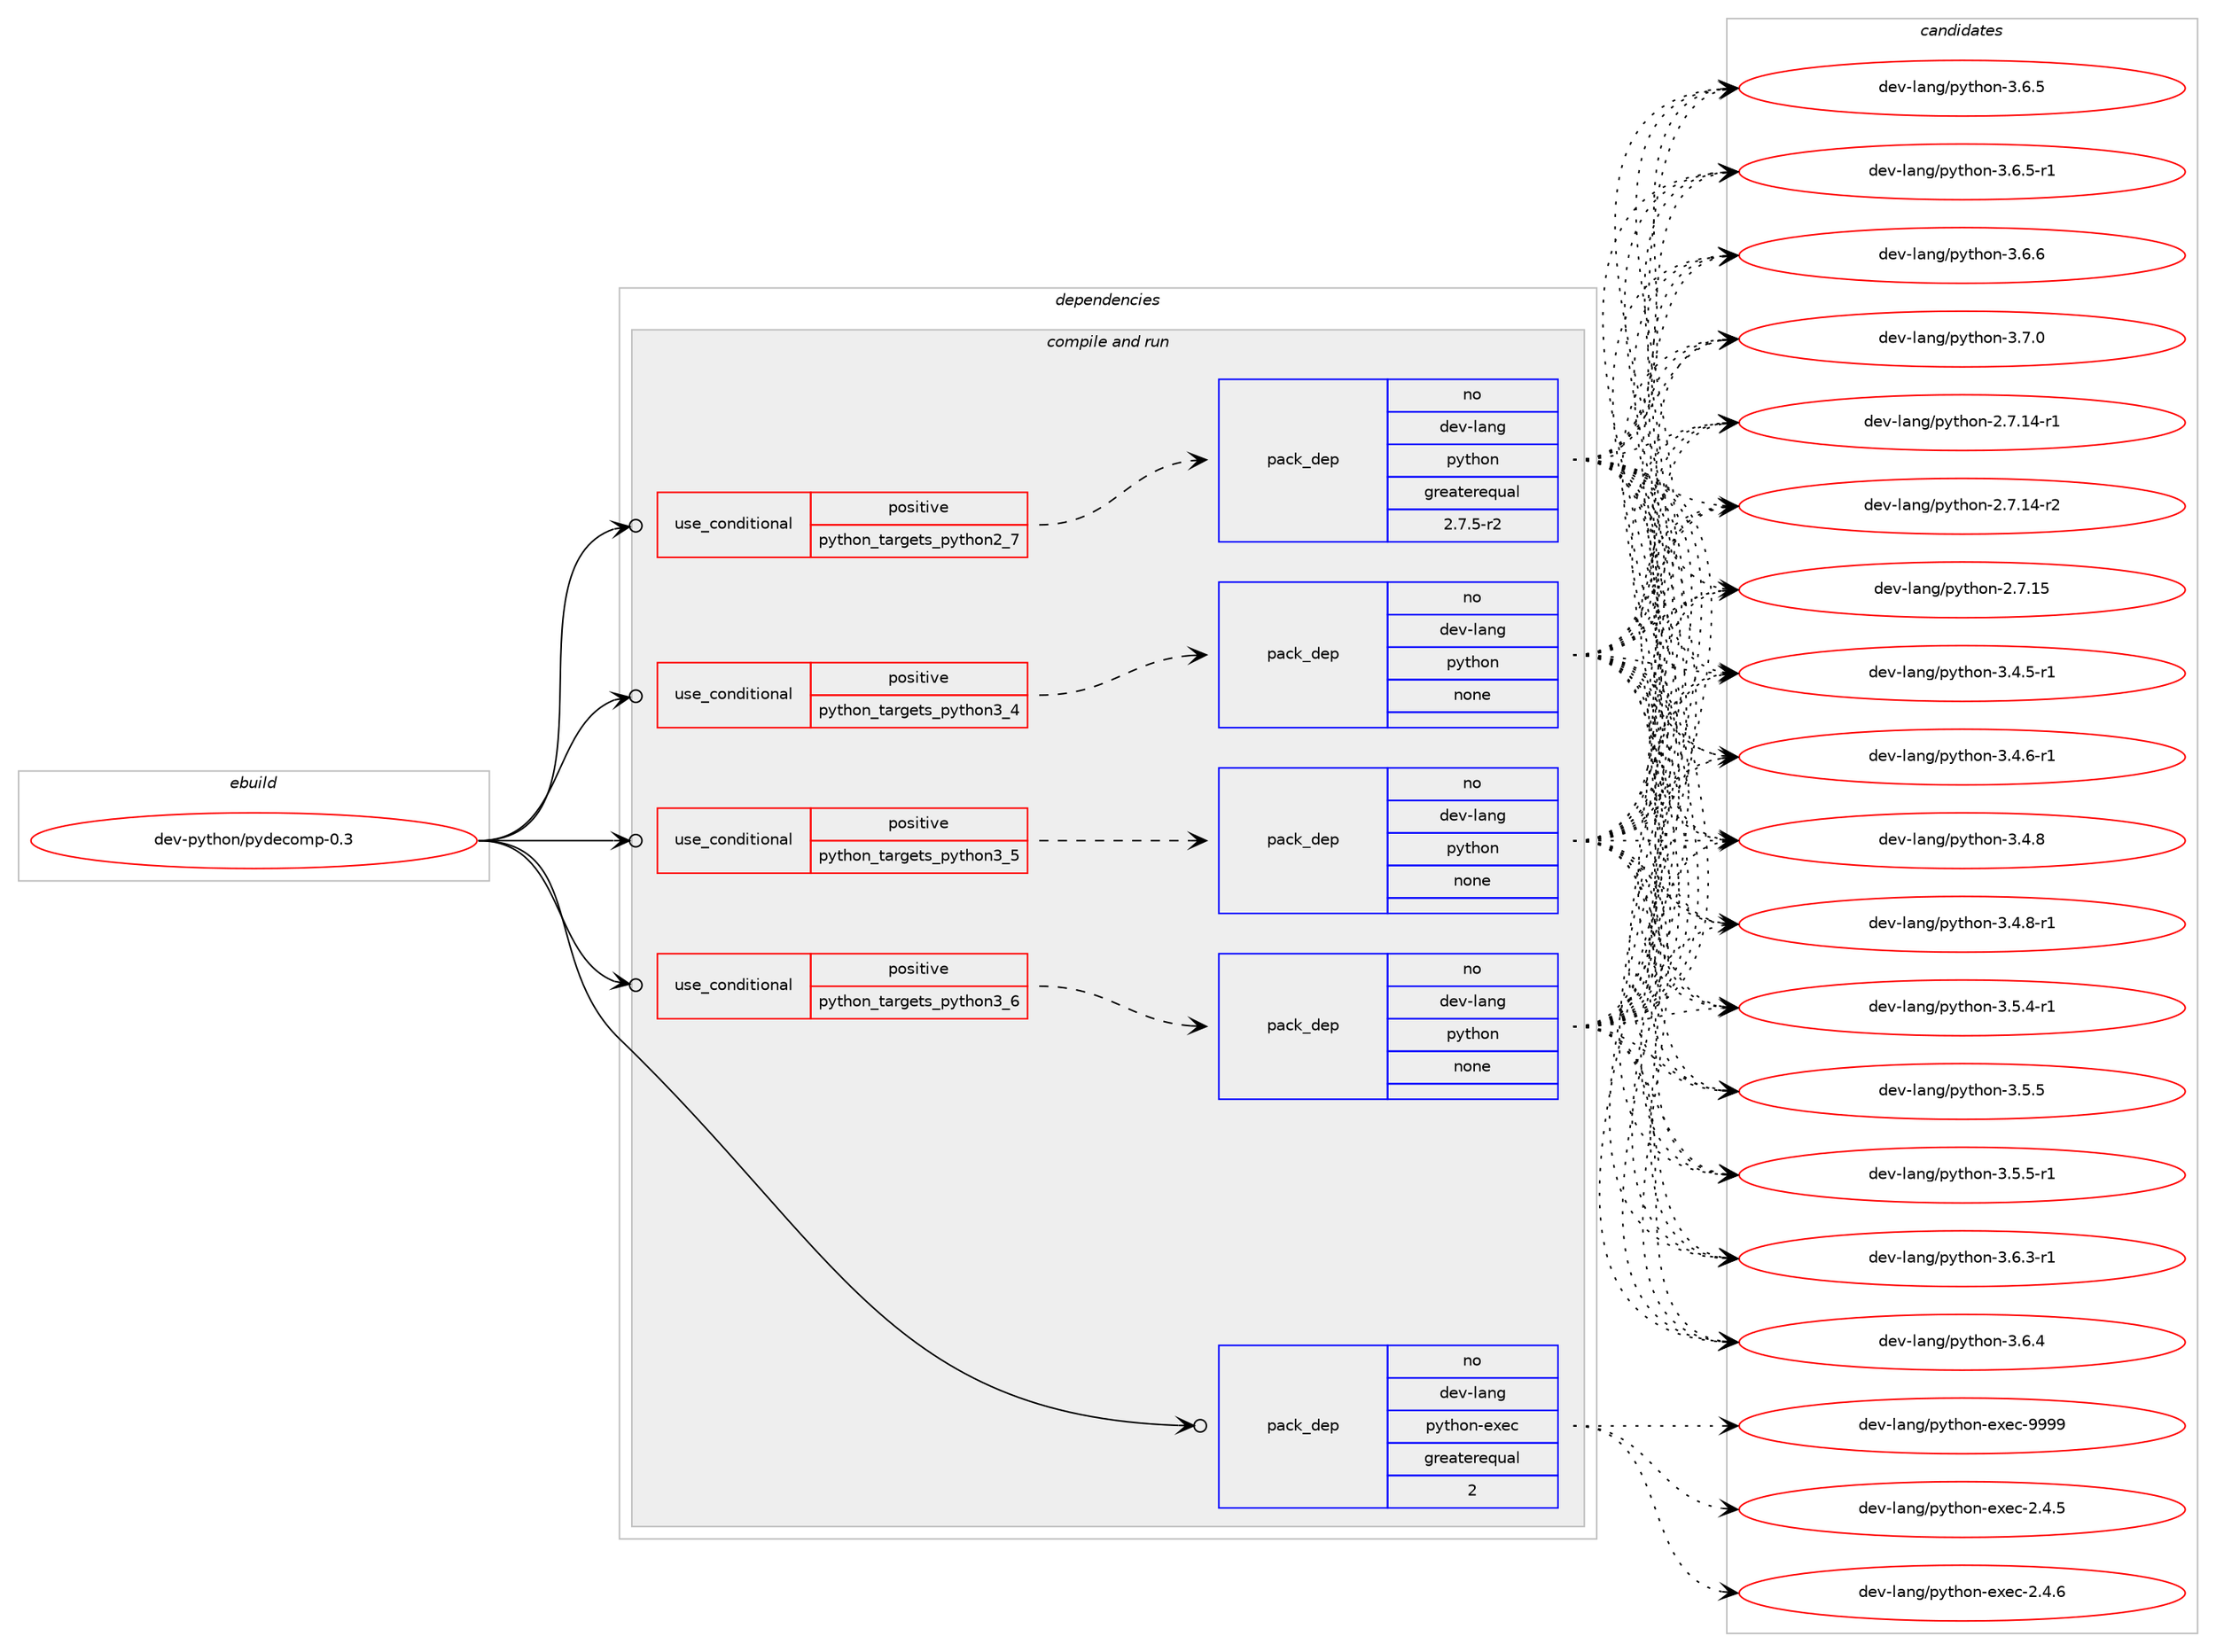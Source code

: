 digraph prolog {

# *************
# Graph options
# *************

newrank=true;
concentrate=true;
compound=true;
graph [rankdir=LR,fontname=Helvetica,fontsize=10,ranksep=1.5];#, ranksep=2.5, nodesep=0.2];
edge  [arrowhead=vee];
node  [fontname=Helvetica,fontsize=10];

# **********
# The ebuild
# **********

subgraph cluster_leftcol {
color=gray;
rank=same;
label=<<i>ebuild</i>>;
id [label="dev-python/pydecomp-0.3", color=red, width=4, href="../dev-python/pydecomp-0.3.svg"];
}

# ****************
# The dependencies
# ****************

subgraph cluster_midcol {
color=gray;
label=<<i>dependencies</i>>;
subgraph cluster_compile {
fillcolor="#eeeeee";
style=filled;
label=<<i>compile</i>>;
}
subgraph cluster_compileandrun {
fillcolor="#eeeeee";
style=filled;
label=<<i>compile and run</i>>;
subgraph cond1843 {
dependency6478 [label=<<TABLE BORDER="0" CELLBORDER="1" CELLSPACING="0" CELLPADDING="4"><TR><TD ROWSPAN="3" CELLPADDING="10">use_conditional</TD></TR><TR><TD>positive</TD></TR><TR><TD>python_targets_python2_7</TD></TR></TABLE>>, shape=none, color=red];
subgraph pack4503 {
dependency6479 [label=<<TABLE BORDER="0" CELLBORDER="1" CELLSPACING="0" CELLPADDING="4" WIDTH="220"><TR><TD ROWSPAN="6" CELLPADDING="30">pack_dep</TD></TR><TR><TD WIDTH="110">no</TD></TR><TR><TD>dev-lang</TD></TR><TR><TD>python</TD></TR><TR><TD>greaterequal</TD></TR><TR><TD>2.7.5-r2</TD></TR></TABLE>>, shape=none, color=blue];
}
dependency6478:e -> dependency6479:w [weight=20,style="dashed",arrowhead="vee"];
}
id:e -> dependency6478:w [weight=20,style="solid",arrowhead="odotvee"];
subgraph cond1844 {
dependency6480 [label=<<TABLE BORDER="0" CELLBORDER="1" CELLSPACING="0" CELLPADDING="4"><TR><TD ROWSPAN="3" CELLPADDING="10">use_conditional</TD></TR><TR><TD>positive</TD></TR><TR><TD>python_targets_python3_4</TD></TR></TABLE>>, shape=none, color=red];
subgraph pack4504 {
dependency6481 [label=<<TABLE BORDER="0" CELLBORDER="1" CELLSPACING="0" CELLPADDING="4" WIDTH="220"><TR><TD ROWSPAN="6" CELLPADDING="30">pack_dep</TD></TR><TR><TD WIDTH="110">no</TD></TR><TR><TD>dev-lang</TD></TR><TR><TD>python</TD></TR><TR><TD>none</TD></TR><TR><TD></TD></TR></TABLE>>, shape=none, color=blue];
}
dependency6480:e -> dependency6481:w [weight=20,style="dashed",arrowhead="vee"];
}
id:e -> dependency6480:w [weight=20,style="solid",arrowhead="odotvee"];
subgraph cond1845 {
dependency6482 [label=<<TABLE BORDER="0" CELLBORDER="1" CELLSPACING="0" CELLPADDING="4"><TR><TD ROWSPAN="3" CELLPADDING="10">use_conditional</TD></TR><TR><TD>positive</TD></TR><TR><TD>python_targets_python3_5</TD></TR></TABLE>>, shape=none, color=red];
subgraph pack4505 {
dependency6483 [label=<<TABLE BORDER="0" CELLBORDER="1" CELLSPACING="0" CELLPADDING="4" WIDTH="220"><TR><TD ROWSPAN="6" CELLPADDING="30">pack_dep</TD></TR><TR><TD WIDTH="110">no</TD></TR><TR><TD>dev-lang</TD></TR><TR><TD>python</TD></TR><TR><TD>none</TD></TR><TR><TD></TD></TR></TABLE>>, shape=none, color=blue];
}
dependency6482:e -> dependency6483:w [weight=20,style="dashed",arrowhead="vee"];
}
id:e -> dependency6482:w [weight=20,style="solid",arrowhead="odotvee"];
subgraph cond1846 {
dependency6484 [label=<<TABLE BORDER="0" CELLBORDER="1" CELLSPACING="0" CELLPADDING="4"><TR><TD ROWSPAN="3" CELLPADDING="10">use_conditional</TD></TR><TR><TD>positive</TD></TR><TR><TD>python_targets_python3_6</TD></TR></TABLE>>, shape=none, color=red];
subgraph pack4506 {
dependency6485 [label=<<TABLE BORDER="0" CELLBORDER="1" CELLSPACING="0" CELLPADDING="4" WIDTH="220"><TR><TD ROWSPAN="6" CELLPADDING="30">pack_dep</TD></TR><TR><TD WIDTH="110">no</TD></TR><TR><TD>dev-lang</TD></TR><TR><TD>python</TD></TR><TR><TD>none</TD></TR><TR><TD></TD></TR></TABLE>>, shape=none, color=blue];
}
dependency6484:e -> dependency6485:w [weight=20,style="dashed",arrowhead="vee"];
}
id:e -> dependency6484:w [weight=20,style="solid",arrowhead="odotvee"];
subgraph pack4507 {
dependency6486 [label=<<TABLE BORDER="0" CELLBORDER="1" CELLSPACING="0" CELLPADDING="4" WIDTH="220"><TR><TD ROWSPAN="6" CELLPADDING="30">pack_dep</TD></TR><TR><TD WIDTH="110">no</TD></TR><TR><TD>dev-lang</TD></TR><TR><TD>python-exec</TD></TR><TR><TD>greaterequal</TD></TR><TR><TD>2</TD></TR></TABLE>>, shape=none, color=blue];
}
id:e -> dependency6486:w [weight=20,style="solid",arrowhead="odotvee"];
}
subgraph cluster_run {
fillcolor="#eeeeee";
style=filled;
label=<<i>run</i>>;
}
}

# **************
# The candidates
# **************

subgraph cluster_choices {
rank=same;
color=gray;
label=<<i>candidates</i>>;

subgraph choice4503 {
color=black;
nodesep=1;
choice100101118451089711010347112121116104111110455046554649524511449 [label="dev-lang/python-2.7.14-r1", color=red, width=4,href="../dev-lang/python-2.7.14-r1.svg"];
choice100101118451089711010347112121116104111110455046554649524511450 [label="dev-lang/python-2.7.14-r2", color=red, width=4,href="../dev-lang/python-2.7.14-r2.svg"];
choice10010111845108971101034711212111610411111045504655464953 [label="dev-lang/python-2.7.15", color=red, width=4,href="../dev-lang/python-2.7.15.svg"];
choice1001011184510897110103471121211161041111104551465246534511449 [label="dev-lang/python-3.4.5-r1", color=red, width=4,href="../dev-lang/python-3.4.5-r1.svg"];
choice1001011184510897110103471121211161041111104551465246544511449 [label="dev-lang/python-3.4.6-r1", color=red, width=4,href="../dev-lang/python-3.4.6-r1.svg"];
choice100101118451089711010347112121116104111110455146524656 [label="dev-lang/python-3.4.8", color=red, width=4,href="../dev-lang/python-3.4.8.svg"];
choice1001011184510897110103471121211161041111104551465246564511449 [label="dev-lang/python-3.4.8-r1", color=red, width=4,href="../dev-lang/python-3.4.8-r1.svg"];
choice1001011184510897110103471121211161041111104551465346524511449 [label="dev-lang/python-3.5.4-r1", color=red, width=4,href="../dev-lang/python-3.5.4-r1.svg"];
choice100101118451089711010347112121116104111110455146534653 [label="dev-lang/python-3.5.5", color=red, width=4,href="../dev-lang/python-3.5.5.svg"];
choice1001011184510897110103471121211161041111104551465346534511449 [label="dev-lang/python-3.5.5-r1", color=red, width=4,href="../dev-lang/python-3.5.5-r1.svg"];
choice1001011184510897110103471121211161041111104551465446514511449 [label="dev-lang/python-3.6.3-r1", color=red, width=4,href="../dev-lang/python-3.6.3-r1.svg"];
choice100101118451089711010347112121116104111110455146544652 [label="dev-lang/python-3.6.4", color=red, width=4,href="../dev-lang/python-3.6.4.svg"];
choice100101118451089711010347112121116104111110455146544653 [label="dev-lang/python-3.6.5", color=red, width=4,href="../dev-lang/python-3.6.5.svg"];
choice1001011184510897110103471121211161041111104551465446534511449 [label="dev-lang/python-3.6.5-r1", color=red, width=4,href="../dev-lang/python-3.6.5-r1.svg"];
choice100101118451089711010347112121116104111110455146544654 [label="dev-lang/python-3.6.6", color=red, width=4,href="../dev-lang/python-3.6.6.svg"];
choice100101118451089711010347112121116104111110455146554648 [label="dev-lang/python-3.7.0", color=red, width=4,href="../dev-lang/python-3.7.0.svg"];
dependency6479:e -> choice100101118451089711010347112121116104111110455046554649524511449:w [style=dotted,weight="100"];
dependency6479:e -> choice100101118451089711010347112121116104111110455046554649524511450:w [style=dotted,weight="100"];
dependency6479:e -> choice10010111845108971101034711212111610411111045504655464953:w [style=dotted,weight="100"];
dependency6479:e -> choice1001011184510897110103471121211161041111104551465246534511449:w [style=dotted,weight="100"];
dependency6479:e -> choice1001011184510897110103471121211161041111104551465246544511449:w [style=dotted,weight="100"];
dependency6479:e -> choice100101118451089711010347112121116104111110455146524656:w [style=dotted,weight="100"];
dependency6479:e -> choice1001011184510897110103471121211161041111104551465246564511449:w [style=dotted,weight="100"];
dependency6479:e -> choice1001011184510897110103471121211161041111104551465346524511449:w [style=dotted,weight="100"];
dependency6479:e -> choice100101118451089711010347112121116104111110455146534653:w [style=dotted,weight="100"];
dependency6479:e -> choice1001011184510897110103471121211161041111104551465346534511449:w [style=dotted,weight="100"];
dependency6479:e -> choice1001011184510897110103471121211161041111104551465446514511449:w [style=dotted,weight="100"];
dependency6479:e -> choice100101118451089711010347112121116104111110455146544652:w [style=dotted,weight="100"];
dependency6479:e -> choice100101118451089711010347112121116104111110455146544653:w [style=dotted,weight="100"];
dependency6479:e -> choice1001011184510897110103471121211161041111104551465446534511449:w [style=dotted,weight="100"];
dependency6479:e -> choice100101118451089711010347112121116104111110455146544654:w [style=dotted,weight="100"];
dependency6479:e -> choice100101118451089711010347112121116104111110455146554648:w [style=dotted,weight="100"];
}
subgraph choice4504 {
color=black;
nodesep=1;
choice100101118451089711010347112121116104111110455046554649524511449 [label="dev-lang/python-2.7.14-r1", color=red, width=4,href="../dev-lang/python-2.7.14-r1.svg"];
choice100101118451089711010347112121116104111110455046554649524511450 [label="dev-lang/python-2.7.14-r2", color=red, width=4,href="../dev-lang/python-2.7.14-r2.svg"];
choice10010111845108971101034711212111610411111045504655464953 [label="dev-lang/python-2.7.15", color=red, width=4,href="../dev-lang/python-2.7.15.svg"];
choice1001011184510897110103471121211161041111104551465246534511449 [label="dev-lang/python-3.4.5-r1", color=red, width=4,href="../dev-lang/python-3.4.5-r1.svg"];
choice1001011184510897110103471121211161041111104551465246544511449 [label="dev-lang/python-3.4.6-r1", color=red, width=4,href="../dev-lang/python-3.4.6-r1.svg"];
choice100101118451089711010347112121116104111110455146524656 [label="dev-lang/python-3.4.8", color=red, width=4,href="../dev-lang/python-3.4.8.svg"];
choice1001011184510897110103471121211161041111104551465246564511449 [label="dev-lang/python-3.4.8-r1", color=red, width=4,href="../dev-lang/python-3.4.8-r1.svg"];
choice1001011184510897110103471121211161041111104551465346524511449 [label="dev-lang/python-3.5.4-r1", color=red, width=4,href="../dev-lang/python-3.5.4-r1.svg"];
choice100101118451089711010347112121116104111110455146534653 [label="dev-lang/python-3.5.5", color=red, width=4,href="../dev-lang/python-3.5.5.svg"];
choice1001011184510897110103471121211161041111104551465346534511449 [label="dev-lang/python-3.5.5-r1", color=red, width=4,href="../dev-lang/python-3.5.5-r1.svg"];
choice1001011184510897110103471121211161041111104551465446514511449 [label="dev-lang/python-3.6.3-r1", color=red, width=4,href="../dev-lang/python-3.6.3-r1.svg"];
choice100101118451089711010347112121116104111110455146544652 [label="dev-lang/python-3.6.4", color=red, width=4,href="../dev-lang/python-3.6.4.svg"];
choice100101118451089711010347112121116104111110455146544653 [label="dev-lang/python-3.6.5", color=red, width=4,href="../dev-lang/python-3.6.5.svg"];
choice1001011184510897110103471121211161041111104551465446534511449 [label="dev-lang/python-3.6.5-r1", color=red, width=4,href="../dev-lang/python-3.6.5-r1.svg"];
choice100101118451089711010347112121116104111110455146544654 [label="dev-lang/python-3.6.6", color=red, width=4,href="../dev-lang/python-3.6.6.svg"];
choice100101118451089711010347112121116104111110455146554648 [label="dev-lang/python-3.7.0", color=red, width=4,href="../dev-lang/python-3.7.0.svg"];
dependency6481:e -> choice100101118451089711010347112121116104111110455046554649524511449:w [style=dotted,weight="100"];
dependency6481:e -> choice100101118451089711010347112121116104111110455046554649524511450:w [style=dotted,weight="100"];
dependency6481:e -> choice10010111845108971101034711212111610411111045504655464953:w [style=dotted,weight="100"];
dependency6481:e -> choice1001011184510897110103471121211161041111104551465246534511449:w [style=dotted,weight="100"];
dependency6481:e -> choice1001011184510897110103471121211161041111104551465246544511449:w [style=dotted,weight="100"];
dependency6481:e -> choice100101118451089711010347112121116104111110455146524656:w [style=dotted,weight="100"];
dependency6481:e -> choice1001011184510897110103471121211161041111104551465246564511449:w [style=dotted,weight="100"];
dependency6481:e -> choice1001011184510897110103471121211161041111104551465346524511449:w [style=dotted,weight="100"];
dependency6481:e -> choice100101118451089711010347112121116104111110455146534653:w [style=dotted,weight="100"];
dependency6481:e -> choice1001011184510897110103471121211161041111104551465346534511449:w [style=dotted,weight="100"];
dependency6481:e -> choice1001011184510897110103471121211161041111104551465446514511449:w [style=dotted,weight="100"];
dependency6481:e -> choice100101118451089711010347112121116104111110455146544652:w [style=dotted,weight="100"];
dependency6481:e -> choice100101118451089711010347112121116104111110455146544653:w [style=dotted,weight="100"];
dependency6481:e -> choice1001011184510897110103471121211161041111104551465446534511449:w [style=dotted,weight="100"];
dependency6481:e -> choice100101118451089711010347112121116104111110455146544654:w [style=dotted,weight="100"];
dependency6481:e -> choice100101118451089711010347112121116104111110455146554648:w [style=dotted,weight="100"];
}
subgraph choice4505 {
color=black;
nodesep=1;
choice100101118451089711010347112121116104111110455046554649524511449 [label="dev-lang/python-2.7.14-r1", color=red, width=4,href="../dev-lang/python-2.7.14-r1.svg"];
choice100101118451089711010347112121116104111110455046554649524511450 [label="dev-lang/python-2.7.14-r2", color=red, width=4,href="../dev-lang/python-2.7.14-r2.svg"];
choice10010111845108971101034711212111610411111045504655464953 [label="dev-lang/python-2.7.15", color=red, width=4,href="../dev-lang/python-2.7.15.svg"];
choice1001011184510897110103471121211161041111104551465246534511449 [label="dev-lang/python-3.4.5-r1", color=red, width=4,href="../dev-lang/python-3.4.5-r1.svg"];
choice1001011184510897110103471121211161041111104551465246544511449 [label="dev-lang/python-3.4.6-r1", color=red, width=4,href="../dev-lang/python-3.4.6-r1.svg"];
choice100101118451089711010347112121116104111110455146524656 [label="dev-lang/python-3.4.8", color=red, width=4,href="../dev-lang/python-3.4.8.svg"];
choice1001011184510897110103471121211161041111104551465246564511449 [label="dev-lang/python-3.4.8-r1", color=red, width=4,href="../dev-lang/python-3.4.8-r1.svg"];
choice1001011184510897110103471121211161041111104551465346524511449 [label="dev-lang/python-3.5.4-r1", color=red, width=4,href="../dev-lang/python-3.5.4-r1.svg"];
choice100101118451089711010347112121116104111110455146534653 [label="dev-lang/python-3.5.5", color=red, width=4,href="../dev-lang/python-3.5.5.svg"];
choice1001011184510897110103471121211161041111104551465346534511449 [label="dev-lang/python-3.5.5-r1", color=red, width=4,href="../dev-lang/python-3.5.5-r1.svg"];
choice1001011184510897110103471121211161041111104551465446514511449 [label="dev-lang/python-3.6.3-r1", color=red, width=4,href="../dev-lang/python-3.6.3-r1.svg"];
choice100101118451089711010347112121116104111110455146544652 [label="dev-lang/python-3.6.4", color=red, width=4,href="../dev-lang/python-3.6.4.svg"];
choice100101118451089711010347112121116104111110455146544653 [label="dev-lang/python-3.6.5", color=red, width=4,href="../dev-lang/python-3.6.5.svg"];
choice1001011184510897110103471121211161041111104551465446534511449 [label="dev-lang/python-3.6.5-r1", color=red, width=4,href="../dev-lang/python-3.6.5-r1.svg"];
choice100101118451089711010347112121116104111110455146544654 [label="dev-lang/python-3.6.6", color=red, width=4,href="../dev-lang/python-3.6.6.svg"];
choice100101118451089711010347112121116104111110455146554648 [label="dev-lang/python-3.7.0", color=red, width=4,href="../dev-lang/python-3.7.0.svg"];
dependency6483:e -> choice100101118451089711010347112121116104111110455046554649524511449:w [style=dotted,weight="100"];
dependency6483:e -> choice100101118451089711010347112121116104111110455046554649524511450:w [style=dotted,weight="100"];
dependency6483:e -> choice10010111845108971101034711212111610411111045504655464953:w [style=dotted,weight="100"];
dependency6483:e -> choice1001011184510897110103471121211161041111104551465246534511449:w [style=dotted,weight="100"];
dependency6483:e -> choice1001011184510897110103471121211161041111104551465246544511449:w [style=dotted,weight="100"];
dependency6483:e -> choice100101118451089711010347112121116104111110455146524656:w [style=dotted,weight="100"];
dependency6483:e -> choice1001011184510897110103471121211161041111104551465246564511449:w [style=dotted,weight="100"];
dependency6483:e -> choice1001011184510897110103471121211161041111104551465346524511449:w [style=dotted,weight="100"];
dependency6483:e -> choice100101118451089711010347112121116104111110455146534653:w [style=dotted,weight="100"];
dependency6483:e -> choice1001011184510897110103471121211161041111104551465346534511449:w [style=dotted,weight="100"];
dependency6483:e -> choice1001011184510897110103471121211161041111104551465446514511449:w [style=dotted,weight="100"];
dependency6483:e -> choice100101118451089711010347112121116104111110455146544652:w [style=dotted,weight="100"];
dependency6483:e -> choice100101118451089711010347112121116104111110455146544653:w [style=dotted,weight="100"];
dependency6483:e -> choice1001011184510897110103471121211161041111104551465446534511449:w [style=dotted,weight="100"];
dependency6483:e -> choice100101118451089711010347112121116104111110455146544654:w [style=dotted,weight="100"];
dependency6483:e -> choice100101118451089711010347112121116104111110455146554648:w [style=dotted,weight="100"];
}
subgraph choice4506 {
color=black;
nodesep=1;
choice100101118451089711010347112121116104111110455046554649524511449 [label="dev-lang/python-2.7.14-r1", color=red, width=4,href="../dev-lang/python-2.7.14-r1.svg"];
choice100101118451089711010347112121116104111110455046554649524511450 [label="dev-lang/python-2.7.14-r2", color=red, width=4,href="../dev-lang/python-2.7.14-r2.svg"];
choice10010111845108971101034711212111610411111045504655464953 [label="dev-lang/python-2.7.15", color=red, width=4,href="../dev-lang/python-2.7.15.svg"];
choice1001011184510897110103471121211161041111104551465246534511449 [label="dev-lang/python-3.4.5-r1", color=red, width=4,href="../dev-lang/python-3.4.5-r1.svg"];
choice1001011184510897110103471121211161041111104551465246544511449 [label="dev-lang/python-3.4.6-r1", color=red, width=4,href="../dev-lang/python-3.4.6-r1.svg"];
choice100101118451089711010347112121116104111110455146524656 [label="dev-lang/python-3.4.8", color=red, width=4,href="../dev-lang/python-3.4.8.svg"];
choice1001011184510897110103471121211161041111104551465246564511449 [label="dev-lang/python-3.4.8-r1", color=red, width=4,href="../dev-lang/python-3.4.8-r1.svg"];
choice1001011184510897110103471121211161041111104551465346524511449 [label="dev-lang/python-3.5.4-r1", color=red, width=4,href="../dev-lang/python-3.5.4-r1.svg"];
choice100101118451089711010347112121116104111110455146534653 [label="dev-lang/python-3.5.5", color=red, width=4,href="../dev-lang/python-3.5.5.svg"];
choice1001011184510897110103471121211161041111104551465346534511449 [label="dev-lang/python-3.5.5-r1", color=red, width=4,href="../dev-lang/python-3.5.5-r1.svg"];
choice1001011184510897110103471121211161041111104551465446514511449 [label="dev-lang/python-3.6.3-r1", color=red, width=4,href="../dev-lang/python-3.6.3-r1.svg"];
choice100101118451089711010347112121116104111110455146544652 [label="dev-lang/python-3.6.4", color=red, width=4,href="../dev-lang/python-3.6.4.svg"];
choice100101118451089711010347112121116104111110455146544653 [label="dev-lang/python-3.6.5", color=red, width=4,href="../dev-lang/python-3.6.5.svg"];
choice1001011184510897110103471121211161041111104551465446534511449 [label="dev-lang/python-3.6.5-r1", color=red, width=4,href="../dev-lang/python-3.6.5-r1.svg"];
choice100101118451089711010347112121116104111110455146544654 [label="dev-lang/python-3.6.6", color=red, width=4,href="../dev-lang/python-3.6.6.svg"];
choice100101118451089711010347112121116104111110455146554648 [label="dev-lang/python-3.7.0", color=red, width=4,href="../dev-lang/python-3.7.0.svg"];
dependency6485:e -> choice100101118451089711010347112121116104111110455046554649524511449:w [style=dotted,weight="100"];
dependency6485:e -> choice100101118451089711010347112121116104111110455046554649524511450:w [style=dotted,weight="100"];
dependency6485:e -> choice10010111845108971101034711212111610411111045504655464953:w [style=dotted,weight="100"];
dependency6485:e -> choice1001011184510897110103471121211161041111104551465246534511449:w [style=dotted,weight="100"];
dependency6485:e -> choice1001011184510897110103471121211161041111104551465246544511449:w [style=dotted,weight="100"];
dependency6485:e -> choice100101118451089711010347112121116104111110455146524656:w [style=dotted,weight="100"];
dependency6485:e -> choice1001011184510897110103471121211161041111104551465246564511449:w [style=dotted,weight="100"];
dependency6485:e -> choice1001011184510897110103471121211161041111104551465346524511449:w [style=dotted,weight="100"];
dependency6485:e -> choice100101118451089711010347112121116104111110455146534653:w [style=dotted,weight="100"];
dependency6485:e -> choice1001011184510897110103471121211161041111104551465346534511449:w [style=dotted,weight="100"];
dependency6485:e -> choice1001011184510897110103471121211161041111104551465446514511449:w [style=dotted,weight="100"];
dependency6485:e -> choice100101118451089711010347112121116104111110455146544652:w [style=dotted,weight="100"];
dependency6485:e -> choice100101118451089711010347112121116104111110455146544653:w [style=dotted,weight="100"];
dependency6485:e -> choice1001011184510897110103471121211161041111104551465446534511449:w [style=dotted,weight="100"];
dependency6485:e -> choice100101118451089711010347112121116104111110455146544654:w [style=dotted,weight="100"];
dependency6485:e -> choice100101118451089711010347112121116104111110455146554648:w [style=dotted,weight="100"];
}
subgraph choice4507 {
color=black;
nodesep=1;
choice1001011184510897110103471121211161041111104510112010199455046524653 [label="dev-lang/python-exec-2.4.5", color=red, width=4,href="../dev-lang/python-exec-2.4.5.svg"];
choice1001011184510897110103471121211161041111104510112010199455046524654 [label="dev-lang/python-exec-2.4.6", color=red, width=4,href="../dev-lang/python-exec-2.4.6.svg"];
choice10010111845108971101034711212111610411111045101120101994557575757 [label="dev-lang/python-exec-9999", color=red, width=4,href="../dev-lang/python-exec-9999.svg"];
dependency6486:e -> choice1001011184510897110103471121211161041111104510112010199455046524653:w [style=dotted,weight="100"];
dependency6486:e -> choice1001011184510897110103471121211161041111104510112010199455046524654:w [style=dotted,weight="100"];
dependency6486:e -> choice10010111845108971101034711212111610411111045101120101994557575757:w [style=dotted,weight="100"];
}
}

}
